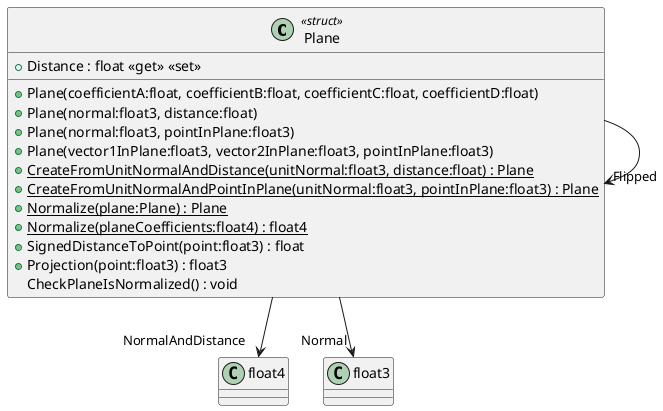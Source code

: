 @startuml
class Plane <<struct>> {
    + Plane(coefficientA:float, coefficientB:float, coefficientC:float, coefficientD:float)
    + Plane(normal:float3, distance:float)
    + Plane(normal:float3, pointInPlane:float3)
    + Plane(vector1InPlane:float3, vector2InPlane:float3, pointInPlane:float3)
    + {static} CreateFromUnitNormalAndDistance(unitNormal:float3, distance:float) : Plane
    + {static} CreateFromUnitNormalAndPointInPlane(unitNormal:float3, pointInPlane:float3) : Plane
    + Distance : float <<get>> <<set>>
    + {static} Normalize(plane:Plane) : Plane
    + {static} Normalize(planeCoefficients:float4) : float4
    + SignedDistanceToPoint(point:float3) : float
    + Projection(point:float3) : float3
    CheckPlaneIsNormalized() : void
}
Plane --> "NormalAndDistance" float4
Plane --> "Normal" float3
Plane --> "Flipped" Plane
@enduml
